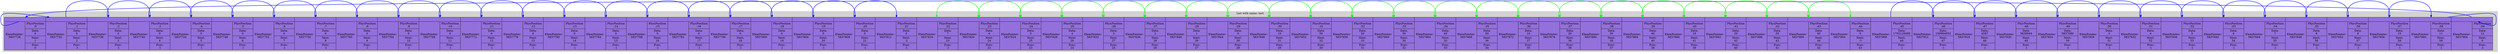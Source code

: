 digraph G{
subgraph clusterlist {
style=filled;
color=lightgrey;
rankdir=LR;
Model [shape=record,style="filled",fillcolor="mediumpurple",label="{{<0>} | {ElemPointer:\n5837728 | {PhysPosition\n:0 | Data:\n0 | Next:\n1 | Prev:\n0}}}| {{<1>} | {ElemPointer:\n5837732 | {PhysPosition\n:1 | Data:\n0 | Next:\n2 | Prev:\n-1}}}| {{<2>} | {ElemPointer:\n5837736 | {PhysPosition\n:2 | Data:\n0 | Next:\n3 | Prev:\n-1}}}| {{<3>} | {ElemPointer:\n5837740 | {PhysPosition\n:3 | Data:\n0 | Next:\n4 | Prev:\n-1}}}| {{<4>} | {ElemPointer:\n5837744 | {PhysPosition\n:4 | Data:\n0 | Next:\n5 | Prev:\n-1}}}| {{<5>} | {ElemPointer:\n5837748 | {PhysPosition\n:5 | Data:\n0 | Next:\n6 | Prev:\n-1}}}| {{<6>} | {ElemPointer:\n5837752 | {PhysPosition\n:6 | Data:\n0 | Next:\n7 | Prev:\n-1}}}| {{<7>} | {ElemPointer:\n5837756 | {PhysPosition\n:7 | Data:\n0 | Next:\n8 | Prev:\n-1}}}| {{<8>} | {ElemPointer:\n5837760 | {PhysPosition\n:8 | Data:\n0 | Next:\n9 | Prev:\n-1}}}| {{<9>} | {ElemPointer:\n5837764 | {PhysPosition\n:9 | Data:\n0 | Next:\n10 | Prev:\n-1}}}| {{<10>} | {ElemPointer:\n5837768 | {PhysPosition\n:10 | Data:\n0 | Next:\n11 | Prev:\n-1}}}| {{<11>} | {ElemPointer:\n5837772 | {PhysPosition\n:11 | Data:\n0 | Next:\n12 | Prev:\n-1}}}| {{<12>} | {ElemPointer:\n5837776 | {PhysPosition\n:12 | Data:\n0 | Next:\n13 | Prev:\n-1}}}| {{<13>} | {ElemPointer:\n5837780 | {PhysPosition\n:13 | Data:\n0 | Next:\n14 | Prev:\n-1}}}| {{<14>} | {ElemPointer:\n5837784 | {PhysPosition\n:14 | Data:\n0 | Next:\n15 | Prev:\n-1}}}| {{<15>} | {ElemPointer:\n5837788 | {PhysPosition\n:15 | Data:\n0 | Next:\n16 | Prev:\n-1}}}| {{<16>} | {ElemPointer:\n5837792 | {PhysPosition\n:16 | Data:\n0 | Next:\n17 | Prev:\n-1}}}| {{<17>} | {ElemPointer:\n5837796 | {PhysPosition\n:17 | Data:\n0 | Next:\n18 | Prev:\n-1}}}| {{<18>} | {ElemPointer:\n5837800 | {PhysPosition\n:18 | Data:\n0 | Next:\n19 | Prev:\n-1}}}| {{<19>} | {ElemPointer:\n5837804 | {PhysPosition\n:19 | Data:\n0 | Next:\n20 | Prev:\n-1}}}| {{<20>} | {ElemPointer:\n5837808 | {PhysPosition\n:20 | Data:\n0 | Next:\n21 | Prev:\n-1}}}| {{<21>} | {ElemPointer:\n5837812 | {PhysPosition\n:21 | Data:\n0 | Next:\n-2 | Prev:\n-1}}}| {{<22>} | {ElemPointer:\n5837816 | {PhysPosition\n:22 | Data:\n7 | Next:\n23 | Prev:\n-1}}}| {{<23>} | {ElemPointer:\n5837820 | {PhysPosition\n:23 | Data:\n6 | Next:\n24 | Prev:\n22}}}| {{<24>} | {ElemPointer:\n5837824 | {PhysPosition\n:24 | Data:\n5 | Next:\n25 | Prev:\n23}}}| {{<25>} | {ElemPointer:\n5837828 | {PhysPosition\n:25 | Data:\n4 | Next:\n26 | Prev:\n24}}}| {{<26>} | {ElemPointer:\n5837832 | {PhysPosition\n:26 | Data:\n3 | Next:\n27 | Prev:\n25}}}| {{<27>} | {ElemPointer:\n5837836 | {PhysPosition\n:27 | Data:\n2 | Next:\n28 | Prev:\n26}}}| {{<28>} | {ElemPointer:\n5837840 | {PhysPosition\n:28 | Data:\n1 | Next:\n29 | Prev:\n27}}}| {{<29>} | {ElemPointer:\n5837844 | {PhysPosition\n:29 | Data:\n0 | Next:\n30 | Prev:\n28}}}| {{<30>} | {ElemPointer:\n5837848 | {PhysPosition\n:30 | Data:\n10 | Next:\n31 | Prev:\n29}}}| {{<31>} | {ElemPointer:\n5837852 | {PhysPosition\n:31 | Data:\n50 | Next:\n32 | Prev:\n30}}}| {{<32>} | {ElemPointer:\n5837856 | {PhysPosition\n:32 | Data:\n20 | Next:\n33 | Prev:\n31}}}| {{<33>} | {ElemPointer:\n5837860 | {PhysPosition\n:33 | Data:\n30 | Next:\n34 | Prev:\n32}}}| {{<34>} | {ElemPointer:\n5837864 | {PhysPosition\n:34 | Data:\n40 | Next:\n35 | Prev:\n33}}}| {{<35>} | {ElemPointer:\n5837868 | {PhysPosition\n:35 | Data:\n50 | Next:\n36 | Prev:\n34}}}| {{<36>} | {ElemPointer:\n5837872 | {PhysPosition\n:36 | Data:\n10 | Next:\n37 | Prev:\n35}}}| {{<37>} | {ElemPointer:\n5837876 | {PhysPosition\n:37 | Data:\n20 | Next:\n38 | Prev:\n36}}}| {{<38>} | {ElemPointer:\n5837880 | {PhysPosition\n:38 | Data:\n30 | Next:\n39 | Prev:\n37}}}| {{<39>} | {ElemPointer:\n5837884 | {PhysPosition\n:39 | Data:\n40 | Next:\n40 | Prev:\n38}}}| {{<40>} | {ElemPointer:\n5837888 | {PhysPosition\n:40 | Data:\n10 | Next:\n41 | Prev:\n39}}}| {{<41>} | {ElemPointer:\n5837892 | {PhysPosition\n:41 | Data:\n20 | Next:\n42 | Prev:\n40}}}| {{<42>} | {ElemPointer:\n5837896 | {PhysPosition\n:42 | Data:\n30 | Next:\n43 | Prev:\n41}}}| {{<43>} | {ElemPointer:\n5837900 | {PhysPosition\n:43 | Data:\n40 | Next:\n44 | Prev:\n42}}}| {{<44>} | {ElemPointer:\n5837904 | {PhysPosition\n:44 | Data:\n0 | Next:\n-3 | Prev:\n43}}}| {{<45>} | {ElemPointer:\n5837908 | {PhysPosition\n:45 | Data:\n1702128489 | Next:\n46 | Prev:\n-1}}}| {{<46>} | {ElemPointer:\n5837912 | {PhysPosition\n:46 | Data:\n150994953 | Next:\n47 | Prev:\n-1}}}| {{<47>} | {ElemPointer:\n5837916 | {PhysPosition\n:47 | Data:\n4587 | Next:\n48 | Prev:\n-1}}}| {{<48>} | {ElemPointer:\n5837920 | {PhysPosition\n:48 | Data:\n5836944 | Next:\n49 | Prev:\n-1}}}| {{<49>} | {ElemPointer:\n5837924 | {PhysPosition\n:49 | Data:\n5837080 | Next:\n50 | Prev:\n-1}}}| {{<50>} | {ElemPointer:\n5837928 | {PhysPosition\n:50 | Data:\n3 | Next:\n51 | Prev:\n-1}}}| {{<51>} | {ElemPointer:\n5837932 | {PhysPosition\n:51 | Data:\n4 | Next:\n52 | Prev:\n-1}}}| {{<52>} | {ElemPointer:\n5837936 | {PhysPosition\n:52 | Data:\n5 | Next:\n53 | Prev:\n-1}}}| {{<53>} | {ElemPointer:\n5837940 | {PhysPosition\n:53 | Data:\n6 | Next:\n54 | Prev:\n-1}}}| {{<54>} | {ElemPointer:\n5837944 | {PhysPosition\n:54 | Data:\n7 | Next:\n55 | Prev:\n-1}}}| {{<55>} | {ElemPointer:\n5837948 | {PhysPosition\n:55 | Data:\n8 | Next:\n56 | Prev:\n-1}}}| {{<56>} | {ElemPointer:\n5837952 | {PhysPosition\n:56 | Data:\n9 | Next:\n57 | Prev:\n-1}}}| {{<57>} | {ElemPointer:\n5837956 | {PhysPosition\n:57 | Data:\n10 | Next:\n58 | Prev:\n-1}}}| {{<58>} | {ElemPointer:\n5837960 | {PhysPosition\n:58 | Data:\n11 | Next:\n59 | Prev:\n-1}}}| {{<59>} | {ElemPointer:\n5837964 | {PhysPosition\n:59 | Data:\n12 | Next:\n0 | Prev:\n-1}}}"];
Model:<22>->Model:<23>[color="green";style="bold";dir="both"];
Model:<23>->Model:<24>[color="green";style="bold";dir="both"];
Model:<24>->Model:<25>[color="green";style="bold";dir="both"];
Model:<25>->Model:<26>[color="green";style="bold";dir="both"];
Model:<26>->Model:<27>[color="green";style="bold";dir="both"];
Model:<27>->Model:<28>[color="green";style="bold";dir="both"];
Model:<28>->Model:<29>[color="green";style="bold";dir="both"];
Model:<29>->Model:<30>[color="green";style="bold";dir="both"];
Model:<30>->Model:<31>[color="green";style="bold";dir="both"];
Model:<31>->Model:<32>[color="green";style="bold";dir="both"];
Model:<32>->Model:<33>[color="green";style="bold";dir="both"];
Model:<33>->Model:<34>[color="green";style="bold";dir="both"];
Model:<34>->Model:<35>[color="green";style="bold";dir="both"];
Model:<35>->Model:<36>[color="green";style="bold";dir="both"];
Model:<36>->Model:<37>[color="green";style="bold";dir="both"];
Model:<37>->Model:<38>[color="green";style="bold";dir="both"];
Model:<38>->Model:<39>[color="green";style="bold";dir="both"];
Model:<39>->Model:<40>[color="green";style="bold";dir="both"];
Model:<40>->Model:<41>[color="green";style="bold";dir="both"];
Model:<41>->Model:<42>[color="green";style="bold";dir="both"];
Model:<42>->Model:<43>[color="green";style="bold";dir="both"];
Model:<43>->Model:<44>[color="green";style="bold";dir="both"];
Model:<45>->Model:<46>[color="blue";style="bold"];
Model:<46>->Model:<47>[color="blue";style="bold"];
Model:<47>->Model:<48>[color="blue";style="bold"];
Model:<48>->Model:<49>[color="blue";style="bold"];
Model:<49>->Model:<50>[color="blue";style="bold"];
Model:<50>->Model:<51>[color="blue";style="bold"];
Model:<51>->Model:<52>[color="blue";style="bold"];
Model:<52>->Model:<53>[color="blue";style="bold"];
Model:<53>->Model:<54>[color="blue";style="bold"];
Model:<54>->Model:<55>[color="blue";style="bold"];
Model:<55>->Model:<56>[color="blue";style="bold"];
Model:<56>->Model:<57>[color="blue";style="bold"];
Model:<57>->Model:<58>[color="blue";style="bold"];
Model:<58>->Model:<59>[color="blue";style="bold"];
Model:<59>->Model:<0>[color="blue";style="bold"];
Model:<0>->Model:<1>[color="blue";style="bold"];
Model:<1>->Model:<2>[color="blue";style="bold"];
Model:<2>->Model:<3>[color="blue";style="bold"];
Model:<3>->Model:<4>[color="blue";style="bold"];
Model:<4>->Model:<5>[color="blue";style="bold"];
Model:<5>->Model:<6>[color="blue";style="bold"];
Model:<6>->Model:<7>[color="blue";style="bold"];
Model:<7>->Model:<8>[color="blue";style="bold"];
Model:<8>->Model:<9>[color="blue";style="bold"];
Model:<9>->Model:<10>[color="blue";style="bold"];
Model:<10>->Model:<11>[color="blue";style="bold"];
Model:<11>->Model:<12>[color="blue";style="bold"];
Model:<12>->Model:<13>[color="blue";style="bold"];
Model:<13>->Model:<14>[color="blue";style="bold"];
Model:<14>->Model:<15>[color="blue";style="bold"];
Model:<15>->Model:<16>[color="blue";style="bold"];
Model:<16>->Model:<17>[color="blue";style="bold"];
Model:<17>->Model:<18>[color="blue";style="bold"];
Model:<18>->Model:<19>[color="blue";style="bold"];
Model:<19>->Model:<20>[color="blue";style="bold"];
Model:<20>->Model:<21>[color="blue";style="bold"];
label = "List with name: test"}
}
